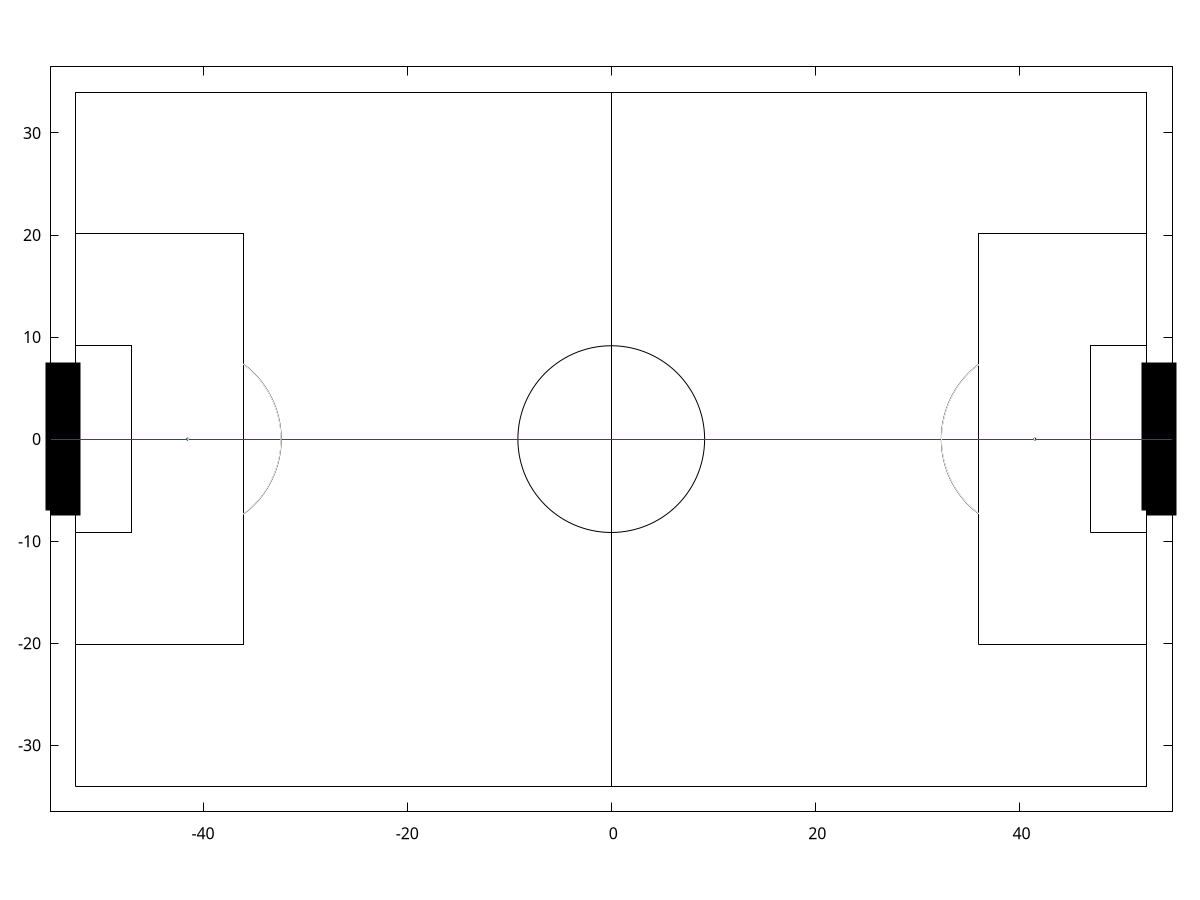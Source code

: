 set term pngcairo size 1500 ,1000 font "Times,12"
set output "situation.png"
set size ratio -1

set arrow from 0,-34 to 0,34 nohead lw 1
set object 1 rectangle from -52.5,-34 to 52.5,34 lw 1
set object 2 circle at 0,0 size 9.15 fillcolor rgb "black" lw 1
set object 3 circle at -52.5+11.0,0 size 9.15 arc [-53:53] fillcolor rgb "black" lw 1
set object 4 circle at -52.5+11.0,0 front size 9.13 arc [-54:54] fc rgb 'white'
set object 5 circle at 52.5-11.0,0 size 9.15 arc [-53+180:53+180] fillcolor rgb "black" lw 1
set object 6 circle at 52.5-11.0,0 front size 9.13 arc [-54+180:54+180] fc rgb 'white'
set object 7 rectangle from -52.5,-20.16 to -52.5+16.5,20.16 lw 1
set object 8 rectangle from 52.5-16.5,-20.16 to 52.5,20.16 lw 1
set object 9 rectangle from -52.5,-9.16 to -52.5+5.5,9.16 lw 1
set object 10 rectangle from 52.5-5.5,-9.16 to 52.5,9.16 lw 1
set object 11 circle at -52.5+11.0,0 size 0.1
set object 12 circle at 52.5-11.0,0 size 0.1
set object 13 rectangle from -52.5-2.44,-7.01 to -52.5,7.01 lw 10 fc rgb 'black'
set object 14 rectangle from 52.5,-7.01 to 52.5+2.44,7.01 lw 10 fc rgb 'black'


if(!exist("file"))file='para.csv'
set datafile separator ',' 
plot [-55:55][-36.5:36.5] 0 notitle,\
file using 2:3:($4*5):($5*5)  with vectors filled lw 4 notitle,\
'' using ($2+$4*2.5):($3+$5*2.5):(sprintf("   %d",$1)) with labels notitle,\
'' using ($2-$4):($3-$5):(sprintf("(%2.1f,%2.1f)",$2,$3)) with labels notitle,\
'' using ($2+$4*6):($3+$5*6):(sprintf("(%2.1f,%2.1f)",$4,$5)) with labels notitle


